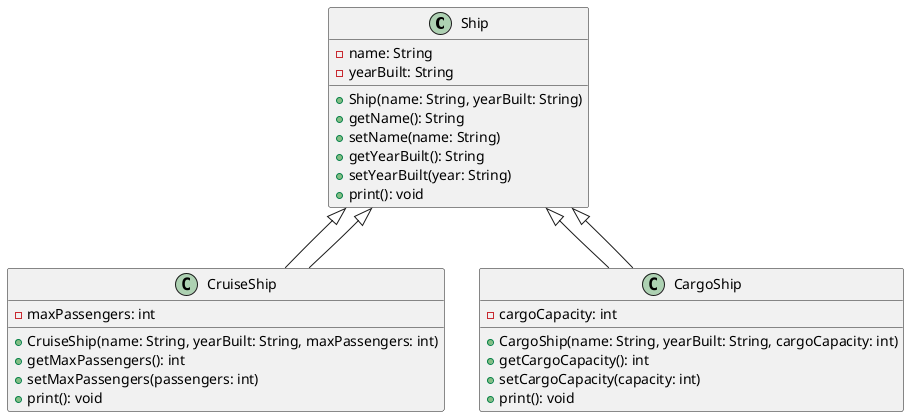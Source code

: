 @startuml
class Ship {
    - name: String
    - yearBuilt: String

    + Ship(name: String, yearBuilt: String)
    + getName(): String
    + setName(name: String)
    + getYearBuilt(): String
    + setYearBuilt(year: String)
    + print(): void
}

class CruiseShip extends Ship {
    - maxPassengers: int

    + CruiseShip(name: String, yearBuilt: String, maxPassengers: int)
    + getMaxPassengers(): int
    + setMaxPassengers(passengers: int)
    + print(): void
}

class CargoShip extends Ship {
    - cargoCapacity: int

    + CargoShip(name: String, yearBuilt: String, cargoCapacity: int)
    + getCargoCapacity(): int
    + setCargoCapacity(capacity: int)
    + print(): void
}

Ship <|-- CruiseShip
Ship <|-- CargoShip

@enduml

@startuml
object "<u>genericShip:Ship</u>" as gs {
    name = "Generic Ship"
    yearBuilt = "1990"
}

object "<u>cruiseShip:CruiseShip</u>" as cs {
    name = "Cruise Ship"
    yearBuilt = "2000"
    maxPassengers = 2000
}

object "<u>cargoShip:CargoShip</u>" as ca {
    name = "Cargo Ship"
    yearBuilt = "1980"
    cargoCapacity = 50000
}

@enduml
